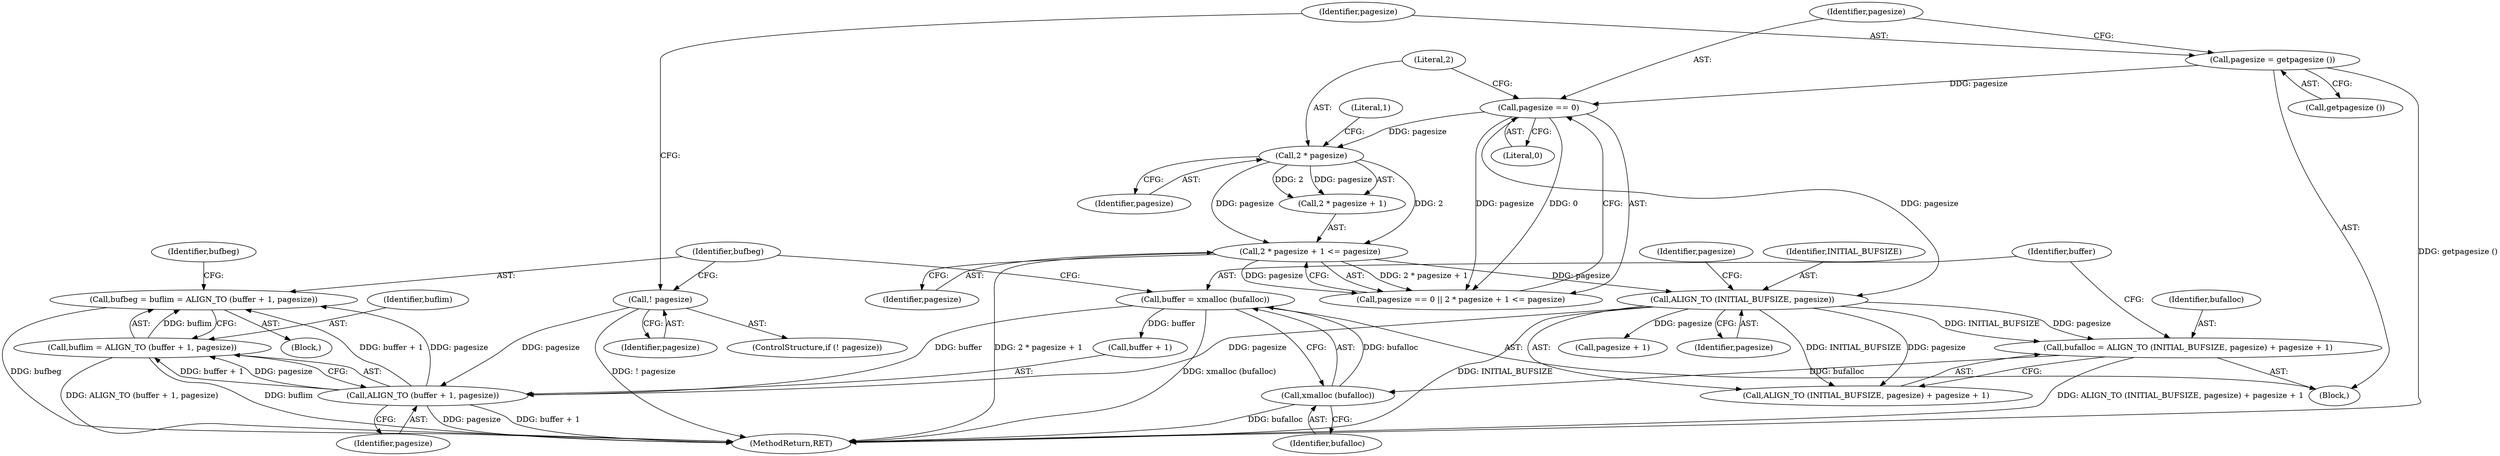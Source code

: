 digraph "0_savannah_8fcf61523644df42e1905c81bed26838e0b04f91@pointer" {
"1000263" [label="(Call,bufbeg = buflim = ALIGN_TO (buffer + 1, pagesize))"];
"1000265" [label="(Call,buflim = ALIGN_TO (buffer + 1, pagesize))"];
"1000267" [label="(Call,ALIGN_TO (buffer + 1, pagesize))"];
"1000259" [label="(Call,buffer = xmalloc (bufalloc))"];
"1000261" [label="(Call,xmalloc (bufalloc))"];
"1000250" [label="(Call,bufalloc = ALIGN_TO (INITIAL_BUFSIZE, pagesize) + pagesize + 1)"];
"1000253" [label="(Call,ALIGN_TO (INITIAL_BUFSIZE, pagesize))"];
"1000242" [label="(Call,2 * pagesize + 1 <= pagesize)"];
"1000244" [label="(Call,2 * pagesize)"];
"1000239" [label="(Call,pagesize == 0)"];
"1000234" [label="(Call,pagesize = getpagesize ())"];
"1000231" [label="(Call,! pagesize)"];
"1000232" [label="(Identifier,pagesize)"];
"1001415" [label="(MethodReturn,RET)"];
"1000230" [label="(ControlStructure,if (! pagesize))"];
"1000250" [label="(Call,bufalloc = ALIGN_TO (INITIAL_BUFSIZE, pagesize) + pagesize + 1)"];
"1000267" [label="(Call,ALIGN_TO (buffer + 1, pagesize))"];
"1000260" [label="(Identifier,buffer)"];
"1000263" [label="(Call,bufbeg = buflim = ALIGN_TO (buffer + 1, pagesize))"];
"1000256" [label="(Call,pagesize + 1)"];
"1000245" [label="(Literal,2)"];
"1000243" [label="(Call,2 * pagesize + 1)"];
"1000233" [label="(Block,)"];
"1000255" [label="(Identifier,pagesize)"];
"1000268" [label="(Call,buffer + 1)"];
"1000246" [label="(Identifier,pagesize)"];
"1000264" [label="(Identifier,bufbeg)"];
"1000234" [label="(Call,pagesize = getpagesize ())"];
"1000265" [label="(Call,buflim = ALIGN_TO (buffer + 1, pagesize))"];
"1000262" [label="(Identifier,bufalloc)"];
"1000238" [label="(Call,pagesize == 0 || 2 * pagesize + 1 <= pagesize)"];
"1000244" [label="(Call,2 * pagesize)"];
"1000259" [label="(Call,buffer = xmalloc (bufalloc))"];
"1000261" [label="(Call,xmalloc (bufalloc))"];
"1000257" [label="(Identifier,pagesize)"];
"1000251" [label="(Identifier,bufalloc)"];
"1000241" [label="(Literal,0)"];
"1000235" [label="(Identifier,pagesize)"];
"1000240" [label="(Identifier,pagesize)"];
"1000231" [label="(Call,! pagesize)"];
"1000253" [label="(Call,ALIGN_TO (INITIAL_BUFSIZE, pagesize))"];
"1000242" [label="(Call,2 * pagesize + 1 <= pagesize)"];
"1000248" [label="(Identifier,pagesize)"];
"1000266" [label="(Identifier,buflim)"];
"1000229" [label="(Block,)"];
"1000247" [label="(Literal,1)"];
"1000236" [label="(Call,getpagesize ())"];
"1000271" [label="(Identifier,pagesize)"];
"1000239" [label="(Call,pagesize == 0)"];
"1000252" [label="(Call,ALIGN_TO (INITIAL_BUFSIZE, pagesize) + pagesize + 1)"];
"1000254" [label="(Identifier,INITIAL_BUFSIZE)"];
"1000274" [label="(Identifier,bufbeg)"];
"1000263" -> "1000229"  [label="AST: "];
"1000263" -> "1000265"  [label="CFG: "];
"1000264" -> "1000263"  [label="AST: "];
"1000265" -> "1000263"  [label="AST: "];
"1000274" -> "1000263"  [label="CFG: "];
"1000263" -> "1001415"  [label="DDG: bufbeg"];
"1000265" -> "1000263"  [label="DDG: buflim"];
"1000267" -> "1000263"  [label="DDG: buffer + 1"];
"1000267" -> "1000263"  [label="DDG: pagesize"];
"1000265" -> "1000267"  [label="CFG: "];
"1000266" -> "1000265"  [label="AST: "];
"1000267" -> "1000265"  [label="AST: "];
"1000265" -> "1001415"  [label="DDG: ALIGN_TO (buffer + 1, pagesize)"];
"1000265" -> "1001415"  [label="DDG: buflim"];
"1000267" -> "1000265"  [label="DDG: buffer + 1"];
"1000267" -> "1000265"  [label="DDG: pagesize"];
"1000267" -> "1000271"  [label="CFG: "];
"1000268" -> "1000267"  [label="AST: "];
"1000271" -> "1000267"  [label="AST: "];
"1000267" -> "1001415"  [label="DDG: buffer + 1"];
"1000267" -> "1001415"  [label="DDG: pagesize"];
"1000259" -> "1000267"  [label="DDG: buffer"];
"1000231" -> "1000267"  [label="DDG: pagesize"];
"1000253" -> "1000267"  [label="DDG: pagesize"];
"1000259" -> "1000233"  [label="AST: "];
"1000259" -> "1000261"  [label="CFG: "];
"1000260" -> "1000259"  [label="AST: "];
"1000261" -> "1000259"  [label="AST: "];
"1000264" -> "1000259"  [label="CFG: "];
"1000259" -> "1001415"  [label="DDG: xmalloc (bufalloc)"];
"1000261" -> "1000259"  [label="DDG: bufalloc"];
"1000259" -> "1000268"  [label="DDG: buffer"];
"1000261" -> "1000262"  [label="CFG: "];
"1000262" -> "1000261"  [label="AST: "];
"1000261" -> "1001415"  [label="DDG: bufalloc"];
"1000250" -> "1000261"  [label="DDG: bufalloc"];
"1000250" -> "1000233"  [label="AST: "];
"1000250" -> "1000252"  [label="CFG: "];
"1000251" -> "1000250"  [label="AST: "];
"1000252" -> "1000250"  [label="AST: "];
"1000260" -> "1000250"  [label="CFG: "];
"1000250" -> "1001415"  [label="DDG: ALIGN_TO (INITIAL_BUFSIZE, pagesize) + pagesize + 1"];
"1000253" -> "1000250"  [label="DDG: INITIAL_BUFSIZE"];
"1000253" -> "1000250"  [label="DDG: pagesize"];
"1000253" -> "1000252"  [label="AST: "];
"1000253" -> "1000255"  [label="CFG: "];
"1000254" -> "1000253"  [label="AST: "];
"1000255" -> "1000253"  [label="AST: "];
"1000257" -> "1000253"  [label="CFG: "];
"1000253" -> "1001415"  [label="DDG: INITIAL_BUFSIZE"];
"1000253" -> "1000252"  [label="DDG: INITIAL_BUFSIZE"];
"1000253" -> "1000252"  [label="DDG: pagesize"];
"1000242" -> "1000253"  [label="DDG: pagesize"];
"1000239" -> "1000253"  [label="DDG: pagesize"];
"1000253" -> "1000256"  [label="DDG: pagesize"];
"1000242" -> "1000238"  [label="AST: "];
"1000242" -> "1000248"  [label="CFG: "];
"1000243" -> "1000242"  [label="AST: "];
"1000248" -> "1000242"  [label="AST: "];
"1000238" -> "1000242"  [label="CFG: "];
"1000242" -> "1001415"  [label="DDG: 2 * pagesize + 1"];
"1000242" -> "1000238"  [label="DDG: 2 * pagesize + 1"];
"1000242" -> "1000238"  [label="DDG: pagesize"];
"1000244" -> "1000242"  [label="DDG: 2"];
"1000244" -> "1000242"  [label="DDG: pagesize"];
"1000244" -> "1000243"  [label="AST: "];
"1000244" -> "1000246"  [label="CFG: "];
"1000245" -> "1000244"  [label="AST: "];
"1000246" -> "1000244"  [label="AST: "];
"1000247" -> "1000244"  [label="CFG: "];
"1000244" -> "1000243"  [label="DDG: 2"];
"1000244" -> "1000243"  [label="DDG: pagesize"];
"1000239" -> "1000244"  [label="DDG: pagesize"];
"1000239" -> "1000238"  [label="AST: "];
"1000239" -> "1000241"  [label="CFG: "];
"1000240" -> "1000239"  [label="AST: "];
"1000241" -> "1000239"  [label="AST: "];
"1000245" -> "1000239"  [label="CFG: "];
"1000238" -> "1000239"  [label="CFG: "];
"1000239" -> "1000238"  [label="DDG: pagesize"];
"1000239" -> "1000238"  [label="DDG: 0"];
"1000234" -> "1000239"  [label="DDG: pagesize"];
"1000234" -> "1000233"  [label="AST: "];
"1000234" -> "1000236"  [label="CFG: "];
"1000235" -> "1000234"  [label="AST: "];
"1000236" -> "1000234"  [label="AST: "];
"1000240" -> "1000234"  [label="CFG: "];
"1000234" -> "1001415"  [label="DDG: getpagesize ()"];
"1000231" -> "1000230"  [label="AST: "];
"1000231" -> "1000232"  [label="CFG: "];
"1000232" -> "1000231"  [label="AST: "];
"1000235" -> "1000231"  [label="CFG: "];
"1000264" -> "1000231"  [label="CFG: "];
"1000231" -> "1001415"  [label="DDG: ! pagesize"];
}
